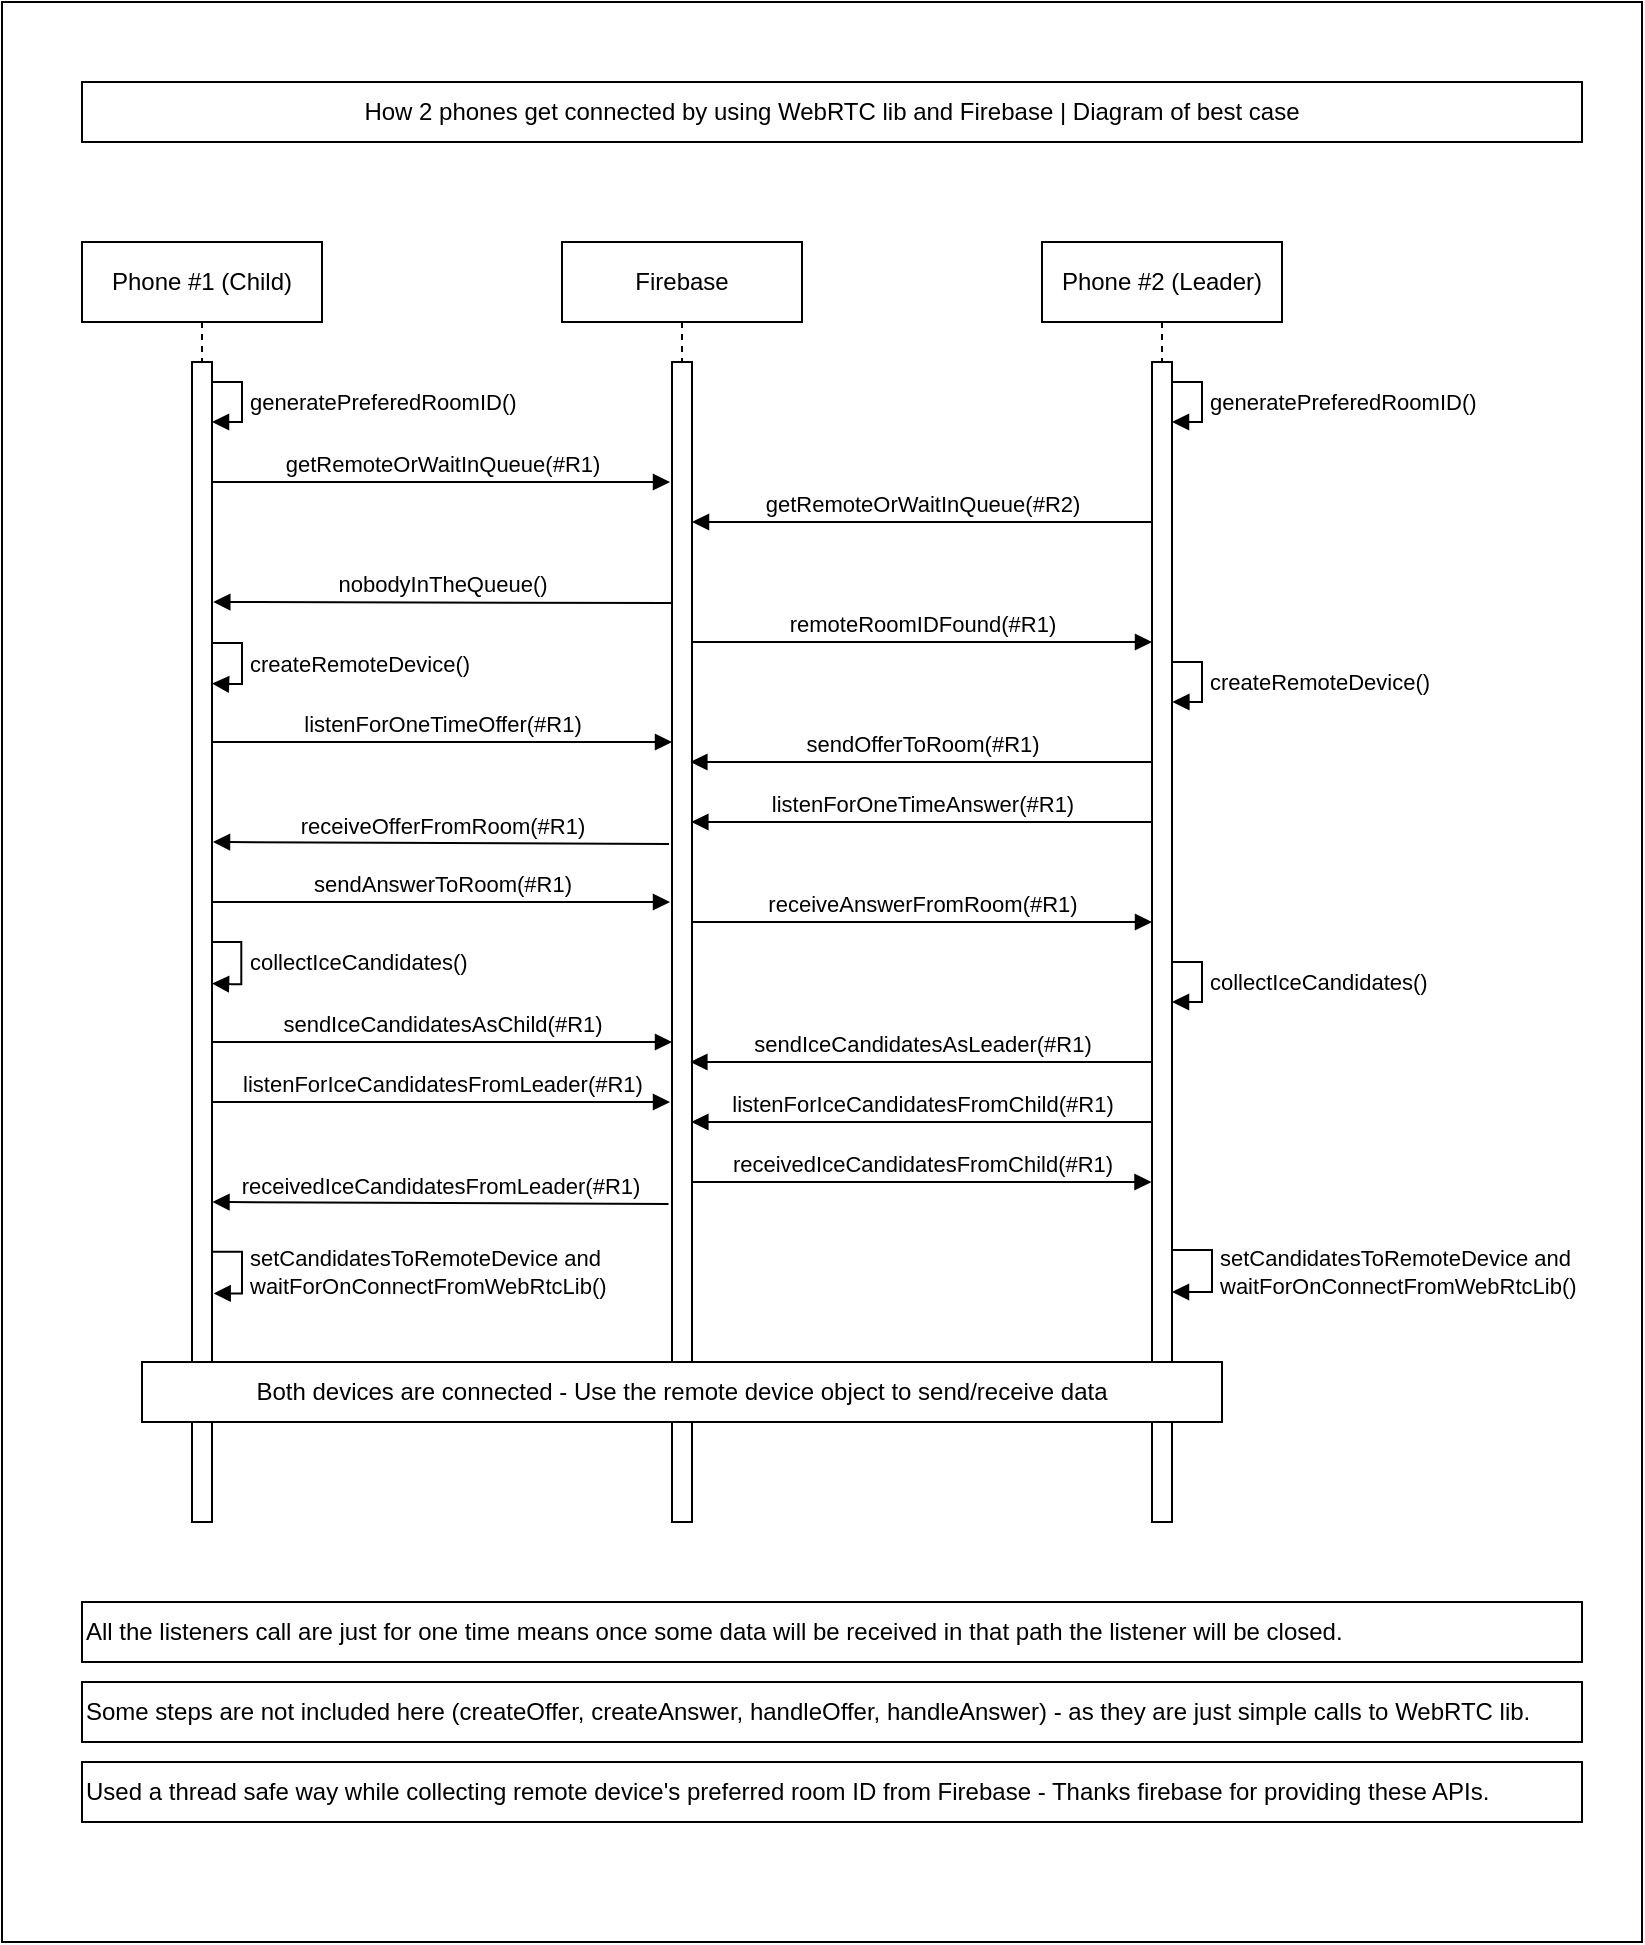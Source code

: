 <mxfile version="26.0.8">
  <diagram name="Page-1" id="RCShLvOVTydsxlfMFONa">
    <mxGraphModel dx="2049" dy="1087" grid="1" gridSize="10" guides="1" tooltips="1" connect="1" arrows="1" fold="1" page="1" pageScale="1" pageWidth="827" pageHeight="1169" math="0" shadow="0">
      <root>
        <mxCell id="0" />
        <mxCell id="1" parent="0" />
        <mxCell id="QQ01b2TsLE_1b_yJhpVO-49" value="" style="rounded=0;whiteSpace=wrap;html=1;" vertex="1" parent="1">
          <mxGeometry width="820" height="970" as="geometry" />
        </mxCell>
        <mxCell id="QQ01b2TsLE_1b_yJhpVO-5" value="Phone #1 (Child)" style="shape=umlLifeline;perimeter=lifelinePerimeter;whiteSpace=wrap;html=1;container=1;dropTarget=0;collapsible=0;recursiveResize=0;outlineConnect=0;portConstraint=eastwest;newEdgeStyle={&quot;curved&quot;:0,&quot;rounded&quot;:0};" vertex="1" parent="1">
          <mxGeometry x="40" y="120" width="120" height="640" as="geometry" />
        </mxCell>
        <mxCell id="QQ01b2TsLE_1b_yJhpVO-16" value="" style="html=1;points=[[0,0,0,0,5],[0,1,0,0,-5],[1,0,0,0,5],[1,1,0,0,-5]];perimeter=orthogonalPerimeter;outlineConnect=0;targetShapes=umlLifeline;portConstraint=eastwest;newEdgeStyle={&quot;curved&quot;:0,&quot;rounded&quot;:0};" vertex="1" parent="QQ01b2TsLE_1b_yJhpVO-5">
          <mxGeometry x="55" y="60" width="10" height="580" as="geometry" />
        </mxCell>
        <mxCell id="QQ01b2TsLE_1b_yJhpVO-17" value="generatePreferedRoomID()" style="html=1;align=left;spacingLeft=2;endArrow=block;rounded=0;edgeStyle=orthogonalEdgeStyle;curved=0;rounded=0;" edge="1" target="QQ01b2TsLE_1b_yJhpVO-16" parent="QQ01b2TsLE_1b_yJhpVO-5">
          <mxGeometry relative="1" as="geometry">
            <mxPoint x="65" y="70" as="sourcePoint" />
            <Array as="points">
              <mxPoint x="80" y="70" />
              <mxPoint x="80" y="90" />
            </Array>
          </mxGeometry>
        </mxCell>
        <mxCell id="QQ01b2TsLE_1b_yJhpVO-26" value="createRemoteDevice()" style="html=1;align=left;spacingLeft=2;endArrow=block;rounded=0;edgeStyle=orthogonalEdgeStyle;curved=0;rounded=0;exitX=1.044;exitY=0.249;exitDx=0;exitDy=0;exitPerimeter=0;entryX=1.013;entryY=0.288;entryDx=0;entryDy=0;entryPerimeter=0;" edge="1" parent="QQ01b2TsLE_1b_yJhpVO-5">
          <mxGeometry relative="1" as="geometry">
            <mxPoint x="65.31" y="200.52" as="sourcePoint" />
            <Array as="points">
              <mxPoint x="80" y="200" />
              <mxPoint x="80" y="221" />
              <mxPoint x="70" y="221" />
            </Array>
            <mxPoint x="65.0" y="220.8" as="targetPoint" />
          </mxGeometry>
        </mxCell>
        <mxCell id="QQ01b2TsLE_1b_yJhpVO-33" value="collectIceCandidates()" style="html=1;align=left;spacingLeft=2;endArrow=block;rounded=0;edgeStyle=orthogonalEdgeStyle;curved=0;rounded=0;exitX=1.033;exitY=0.596;exitDx=0;exitDy=0;exitPerimeter=0;entryX=1.033;entryY=0.636;entryDx=0;entryDy=0;entryPerimeter=0;" edge="1" parent="QQ01b2TsLE_1b_yJhpVO-5">
          <mxGeometry relative="1" as="geometry">
            <mxPoint x="65.0" y="350.0" as="sourcePoint" />
            <Array as="points">
              <mxPoint x="79.67" y="350.08" />
              <mxPoint x="79.67" y="371.08" />
              <mxPoint x="74.67" y="371.08" />
            </Array>
            <mxPoint x="65.0" y="370.8" as="targetPoint" />
          </mxGeometry>
        </mxCell>
        <mxCell id="QQ01b2TsLE_1b_yJhpVO-41" value="setCandidatesToRemoteDevice and&lt;div&gt;waitForOnConnectFromWebRtcLib()&lt;/div&gt;" style="html=1;align=left;spacingLeft=2;endArrow=block;rounded=0;edgeStyle=orthogonalEdgeStyle;curved=0;rounded=0;exitX=1.043;exitY=0.767;exitDx=0;exitDy=0;exitPerimeter=0;entryX=1.085;entryY=0.803;entryDx=0;entryDy=0;entryPerimeter=0;" edge="1" parent="QQ01b2TsLE_1b_yJhpVO-5" source="QQ01b2TsLE_1b_yJhpVO-16" target="QQ01b2TsLE_1b_yJhpVO-16">
          <mxGeometry relative="1" as="geometry">
            <mxPoint x="70.0" y="505" as="sourcePoint" />
            <Array as="points">
              <mxPoint x="80" y="505" />
              <mxPoint x="80" y="526" />
            </Array>
            <mxPoint x="70.0" y="525.8" as="targetPoint" />
          </mxGeometry>
        </mxCell>
        <mxCell id="QQ01b2TsLE_1b_yJhpVO-6" value="Firebase" style="shape=umlLifeline;perimeter=lifelinePerimeter;whiteSpace=wrap;html=1;container=1;dropTarget=0;collapsible=0;recursiveResize=0;outlineConnect=0;portConstraint=eastwest;newEdgeStyle={&quot;curved&quot;:0,&quot;rounded&quot;:0};" vertex="1" parent="1">
          <mxGeometry x="280" y="120" width="120" height="640" as="geometry" />
        </mxCell>
        <mxCell id="QQ01b2TsLE_1b_yJhpVO-20" value="" style="html=1;points=[[0,0,0,0,5],[0,1,0,0,-5],[1,0,0,0,5],[1,1,0,0,-5]];perimeter=orthogonalPerimeter;outlineConnect=0;targetShapes=umlLifeline;portConstraint=eastwest;newEdgeStyle={&quot;curved&quot;:0,&quot;rounded&quot;:0};" vertex="1" parent="QQ01b2TsLE_1b_yJhpVO-6">
          <mxGeometry x="55" y="60" width="10" height="580" as="geometry" />
        </mxCell>
        <mxCell id="QQ01b2TsLE_1b_yJhpVO-8" value="Phone #2 (Leader)" style="shape=umlLifeline;perimeter=lifelinePerimeter;whiteSpace=wrap;html=1;container=1;dropTarget=0;collapsible=0;recursiveResize=0;outlineConnect=0;portConstraint=eastwest;newEdgeStyle={&quot;curved&quot;:0,&quot;rounded&quot;:0};" vertex="1" parent="1">
          <mxGeometry x="520" y="120" width="120" height="640" as="geometry" />
        </mxCell>
        <mxCell id="QQ01b2TsLE_1b_yJhpVO-18" value="" style="html=1;points=[[0,0,0,0,5],[0,1,0,0,-5],[1,0,0,0,5],[1,1,0,0,-5]];perimeter=orthogonalPerimeter;outlineConnect=0;targetShapes=umlLifeline;portConstraint=eastwest;newEdgeStyle={&quot;curved&quot;:0,&quot;rounded&quot;:0};" vertex="1" parent="QQ01b2TsLE_1b_yJhpVO-8">
          <mxGeometry x="55" y="60" width="10" height="580" as="geometry" />
        </mxCell>
        <mxCell id="QQ01b2TsLE_1b_yJhpVO-19" value="generatePreferedRoomID()" style="html=1;align=left;spacingLeft=2;endArrow=block;rounded=0;edgeStyle=orthogonalEdgeStyle;curved=0;rounded=0;" edge="1" parent="QQ01b2TsLE_1b_yJhpVO-8" target="QQ01b2TsLE_1b_yJhpVO-18" source="QQ01b2TsLE_1b_yJhpVO-18">
          <mxGeometry relative="1" as="geometry">
            <mxPoint x="70" y="70" as="sourcePoint" />
            <Array as="points">
              <mxPoint x="80" y="70" />
              <mxPoint x="80" y="90" />
            </Array>
          </mxGeometry>
        </mxCell>
        <mxCell id="QQ01b2TsLE_1b_yJhpVO-25" value="createRemoteDevice()" style="html=1;align=left;spacingLeft=2;endArrow=block;rounded=0;edgeStyle=orthogonalEdgeStyle;curved=0;rounded=0;exitX=0.988;exitY=0.428;exitDx=0;exitDy=0;exitPerimeter=0;entryX=1.024;entryY=0.447;entryDx=0;entryDy=0;entryPerimeter=0;" edge="1" parent="QQ01b2TsLE_1b_yJhpVO-8">
          <mxGeometry relative="1" as="geometry">
            <mxPoint x="65" y="210.01" as="sourcePoint" />
            <Array as="points">
              <mxPoint x="80" y="210" />
              <mxPoint x="80" y="230" />
              <mxPoint x="65" y="230" />
            </Array>
            <mxPoint x="65.24" y="229.22" as="targetPoint" />
          </mxGeometry>
        </mxCell>
        <mxCell id="QQ01b2TsLE_1b_yJhpVO-34" value="collectIceCandidates()" style="html=1;align=left;spacingLeft=2;endArrow=block;rounded=0;edgeStyle=orthogonalEdgeStyle;curved=0;rounded=0;" edge="1" parent="QQ01b2TsLE_1b_yJhpVO-8" source="QQ01b2TsLE_1b_yJhpVO-18">
          <mxGeometry relative="1" as="geometry">
            <mxPoint x="70" y="360.0" as="sourcePoint" />
            <Array as="points">
              <mxPoint x="80" y="360" />
              <mxPoint x="80" y="380" />
            </Array>
            <mxPoint x="65" y="380" as="targetPoint" />
          </mxGeometry>
        </mxCell>
        <mxCell id="QQ01b2TsLE_1b_yJhpVO-42" value="setCandidatesToRemoteDevice and&lt;br&gt;&lt;span style=&quot;background-color: light-dark(#ffffff, var(--ge-dark-color, #121212)); color: light-dark(rgb(0, 0, 0), rgb(255, 255, 255));&quot;&gt;waitForOnConnectFromWebRtcLib&lt;/span&gt;()" style="html=1;align=left;spacingLeft=2;endArrow=block;rounded=0;edgeStyle=orthogonalEdgeStyle;curved=0;rounded=0;" edge="1" parent="QQ01b2TsLE_1b_yJhpVO-8" source="QQ01b2TsLE_1b_yJhpVO-18">
          <mxGeometry relative="1" as="geometry">
            <mxPoint x="70" y="505" as="sourcePoint" />
            <Array as="points">
              <mxPoint x="85" y="504" />
              <mxPoint x="85" y="525" />
            </Array>
            <mxPoint x="65" y="525" as="targetPoint" />
          </mxGeometry>
        </mxCell>
        <mxCell id="QQ01b2TsLE_1b_yJhpVO-12" value="getRemoteOrWaitInQueue(#R1)" style="html=1;verticalAlign=bottom;endArrow=block;curved=0;rounded=0;entryX=-0.099;entryY=0.749;entryDx=0;entryDy=0;entryPerimeter=0;" edge="1" parent="1">
          <mxGeometry width="80" relative="1" as="geometry">
            <mxPoint x="105" y="240.0" as="sourcePoint" />
            <mxPoint x="334.01" y="240.0" as="targetPoint" />
          </mxGeometry>
        </mxCell>
        <mxCell id="QQ01b2TsLE_1b_yJhpVO-13" value="getRemoteOrWaitInQueue(#R2)" style="html=1;verticalAlign=bottom;endArrow=block;curved=0;rounded=0;exitX=-0.043;exitY=0.601;exitDx=0;exitDy=0;exitPerimeter=0;" edge="1" parent="1">
          <mxGeometry width="80" relative="1" as="geometry">
            <mxPoint x="574.57" y="260" as="sourcePoint" />
            <mxPoint x="345" y="260" as="targetPoint" />
          </mxGeometry>
        </mxCell>
        <mxCell id="QQ01b2TsLE_1b_yJhpVO-21" value="listenForOneTimeOffer(#R1)" style="html=1;verticalAlign=bottom;endArrow=block;curved=0;rounded=0;entryX=0;entryY=0;entryDx=0;entryDy=5;" edge="1" parent="1">
          <mxGeometry relative="1" as="geometry">
            <mxPoint x="105" y="370.0" as="sourcePoint" />
            <mxPoint x="335" y="370.0" as="targetPoint" />
          </mxGeometry>
        </mxCell>
        <mxCell id="QQ01b2TsLE_1b_yJhpVO-23" value="listenForOneTimeAnswer(#R1)" style="html=1;verticalAlign=bottom;endArrow=block;curved=0;rounded=0;entryX=0.968;entryY=0.229;entryDx=0;entryDy=0;entryPerimeter=0;" edge="1" parent="1">
          <mxGeometry width="80" relative="1" as="geometry">
            <mxPoint x="575.0" y="410.0" as="sourcePoint" />
            <mxPoint x="344.68" y="410.0" as="targetPoint" />
          </mxGeometry>
        </mxCell>
        <mxCell id="QQ01b2TsLE_1b_yJhpVO-24" value="remoteRoomIDFound(#R1)" style="html=1;verticalAlign=bottom;endArrow=block;curved=0;rounded=0;exitX=1.008;exitY=0.649;exitDx=0;exitDy=0;exitPerimeter=0;" edge="1" parent="1">
          <mxGeometry width="80" relative="1" as="geometry">
            <mxPoint x="345.08" y="320.0" as="sourcePoint" />
            <mxPoint x="575" y="320.0" as="targetPoint" />
          </mxGeometry>
        </mxCell>
        <mxCell id="QQ01b2TsLE_1b_yJhpVO-27" value="nobodyInTheQueue()" style="html=1;verticalAlign=bottom;endArrow=block;curved=0;rounded=0;entryX=1.065;entryY=0.249;entryDx=0;entryDy=0;entryPerimeter=0;exitX=-0.052;exitY=0.26;exitDx=0;exitDy=0;exitPerimeter=0;" edge="1" parent="1">
          <mxGeometry width="80" relative="1" as="geometry">
            <mxPoint x="334.48" y="300.52" as="sourcePoint" />
            <mxPoint x="105.65" y="300.0" as="targetPoint" />
          </mxGeometry>
        </mxCell>
        <mxCell id="QQ01b2TsLE_1b_yJhpVO-29" value="sendOfferToRoom(#R1)" style="html=1;verticalAlign=bottom;endArrow=block;curved=0;rounded=0;entryX=0.968;entryY=0.229;entryDx=0;entryDy=0;entryPerimeter=0;" edge="1" parent="1">
          <mxGeometry width="80" relative="1" as="geometry">
            <mxPoint x="574.5" y="380.0" as="sourcePoint" />
            <mxPoint x="344.18" y="380.0" as="targetPoint" />
          </mxGeometry>
        </mxCell>
        <mxCell id="QQ01b2TsLE_1b_yJhpVO-30" value="receiveOfferFromRoom(#R1)" style="html=1;verticalAlign=bottom;endArrow=block;curved=0;rounded=0;entryX=1.065;entryY=0.249;entryDx=0;entryDy=0;entryPerimeter=0;exitX=-0.052;exitY=0.26;exitDx=0;exitDy=0;exitPerimeter=0;" edge="1" parent="1">
          <mxGeometry width="80" relative="1" as="geometry">
            <mxPoint x="333.5" y="421" as="sourcePoint" />
            <mxPoint x="105.5" y="420" as="targetPoint" />
          </mxGeometry>
        </mxCell>
        <mxCell id="QQ01b2TsLE_1b_yJhpVO-31" value="sendAnswerToRoom(#R1)" style="html=1;verticalAlign=bottom;endArrow=block;curved=0;rounded=0;entryX=-0.099;entryY=0.749;entryDx=0;entryDy=0;entryPerimeter=0;" edge="1" parent="1">
          <mxGeometry width="80" relative="1" as="geometry">
            <mxPoint x="105" y="450.0" as="sourcePoint" />
            <mxPoint x="334.01" y="450.0" as="targetPoint" />
          </mxGeometry>
        </mxCell>
        <mxCell id="QQ01b2TsLE_1b_yJhpVO-32" value="receiveAnswerFromRoom(#R1)" style="html=1;verticalAlign=bottom;endArrow=block;curved=0;rounded=0;exitX=1.008;exitY=0.649;exitDx=0;exitDy=0;exitPerimeter=0;" edge="1" parent="1">
          <mxGeometry width="80" relative="1" as="geometry">
            <mxPoint x="345.08" y="460.0" as="sourcePoint" />
            <mxPoint x="575" y="460.0" as="targetPoint" />
          </mxGeometry>
        </mxCell>
        <mxCell id="QQ01b2TsLE_1b_yJhpVO-35" value="sendIceCandidatesAsChild(#R1)" style="html=1;verticalAlign=bottom;endArrow=block;curved=0;rounded=0;entryX=0;entryY=0;entryDx=0;entryDy=5;" edge="1" parent="1">
          <mxGeometry relative="1" as="geometry">
            <mxPoint x="105" y="520.0" as="sourcePoint" />
            <mxPoint x="335" y="520.0" as="targetPoint" />
          </mxGeometry>
        </mxCell>
        <mxCell id="QQ01b2TsLE_1b_yJhpVO-36" value="listenForIceCandidatesFromChild(#R1)" style="html=1;verticalAlign=bottom;endArrow=block;curved=0;rounded=0;entryX=0.968;entryY=0.229;entryDx=0;entryDy=0;entryPerimeter=0;" edge="1" parent="1">
          <mxGeometry width="80" relative="1" as="geometry">
            <mxPoint x="575.0" y="560" as="sourcePoint" />
            <mxPoint x="344.68" y="560" as="targetPoint" />
          </mxGeometry>
        </mxCell>
        <mxCell id="QQ01b2TsLE_1b_yJhpVO-37" value="sendIceCandidatesAsLeader(#R1)" style="html=1;verticalAlign=bottom;endArrow=block;curved=0;rounded=0;entryX=0.968;entryY=0.229;entryDx=0;entryDy=0;entryPerimeter=0;" edge="1" parent="1">
          <mxGeometry width="80" relative="1" as="geometry">
            <mxPoint x="574.5" y="530" as="sourcePoint" />
            <mxPoint x="344.18" y="530" as="targetPoint" />
          </mxGeometry>
        </mxCell>
        <mxCell id="QQ01b2TsLE_1b_yJhpVO-38" value="listenForIceCandidatesFromLeader(#R1)" style="html=1;verticalAlign=bottom;endArrow=block;curved=0;rounded=0;entryX=-0.099;entryY=0.749;entryDx=0;entryDy=0;entryPerimeter=0;" edge="1" parent="1">
          <mxGeometry width="80" relative="1" as="geometry">
            <mxPoint x="105" y="550.0" as="sourcePoint" />
            <mxPoint x="334.01" y="550.0" as="targetPoint" />
          </mxGeometry>
        </mxCell>
        <mxCell id="QQ01b2TsLE_1b_yJhpVO-39" value="receivedIceCandidatesFromLeader(#R1)" style="html=1;verticalAlign=bottom;endArrow=block;curved=0;rounded=0;entryX=1.065;entryY=0.249;entryDx=0;entryDy=0;entryPerimeter=0;exitX=-0.052;exitY=0.26;exitDx=0;exitDy=0;exitPerimeter=0;" edge="1" parent="1">
          <mxGeometry width="80" relative="1" as="geometry">
            <mxPoint x="333.25" y="601" as="sourcePoint" />
            <mxPoint x="105.25" y="600" as="targetPoint" />
          </mxGeometry>
        </mxCell>
        <mxCell id="QQ01b2TsLE_1b_yJhpVO-40" value="receivedIceCandidatesFromChild(#R1)" style="html=1;verticalAlign=bottom;endArrow=block;curved=0;rounded=0;exitX=1.008;exitY=0.649;exitDx=0;exitDy=0;exitPerimeter=0;" edge="1" parent="1">
          <mxGeometry width="80" relative="1" as="geometry">
            <mxPoint x="344.83" y="590" as="sourcePoint" />
            <mxPoint x="574.75" y="590" as="targetPoint" />
          </mxGeometry>
        </mxCell>
        <mxCell id="QQ01b2TsLE_1b_yJhpVO-43" value="Both devices are connected - Use the remote device object to send/receive data" style="rounded=0;whiteSpace=wrap;html=1;" vertex="1" parent="1">
          <mxGeometry x="70" y="680" width="540" height="30" as="geometry" />
        </mxCell>
        <mxCell id="QQ01b2TsLE_1b_yJhpVO-44" value="How 2 phones get connected by using WebRTC lib and Firebase | Diagram of best case" style="rounded=0;whiteSpace=wrap;html=1;" vertex="1" parent="1">
          <mxGeometry x="40" y="40" width="750" height="30" as="geometry" />
        </mxCell>
        <mxCell id="QQ01b2TsLE_1b_yJhpVO-45" value="All the listeners call are just for one time means once some data will be received in that path the listener will be closed." style="rounded=0;whiteSpace=wrap;html=1;align=left;" vertex="1" parent="1">
          <mxGeometry x="40" y="800" width="750" height="30" as="geometry" />
        </mxCell>
        <mxCell id="QQ01b2TsLE_1b_yJhpVO-46" value="Some steps are not included here (createOffer, createAnswer, handleOffer, handleAnswer) - as they are just simple calls to WebRTC lib." style="rounded=0;whiteSpace=wrap;html=1;align=left;" vertex="1" parent="1">
          <mxGeometry x="40" y="840" width="750" height="30" as="geometry" />
        </mxCell>
        <mxCell id="QQ01b2TsLE_1b_yJhpVO-47" value="Used a thread safe way while collecting remote device&#39;s preferred room ID from Firebase - Thanks firebase for providing these APIs." style="rounded=0;whiteSpace=wrap;html=1;align=left;" vertex="1" parent="1">
          <mxGeometry x="40" y="880" width="750" height="30" as="geometry" />
        </mxCell>
      </root>
    </mxGraphModel>
  </diagram>
</mxfile>
